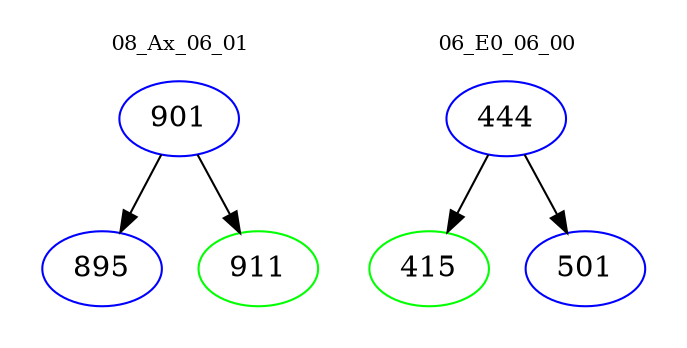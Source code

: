 digraph{
subgraph cluster_0 {
color = white
label = "08_Ax_06_01";
fontsize=10;
T0_901 [label="901", color="blue"]
T0_901 -> T0_895 [color="black"]
T0_895 [label="895", color="blue"]
T0_901 -> T0_911 [color="black"]
T0_911 [label="911", color="green"]
}
subgraph cluster_1 {
color = white
label = "06_E0_06_00";
fontsize=10;
T1_444 [label="444", color="blue"]
T1_444 -> T1_415 [color="black"]
T1_415 [label="415", color="green"]
T1_444 -> T1_501 [color="black"]
T1_501 [label="501", color="blue"]
}
}
